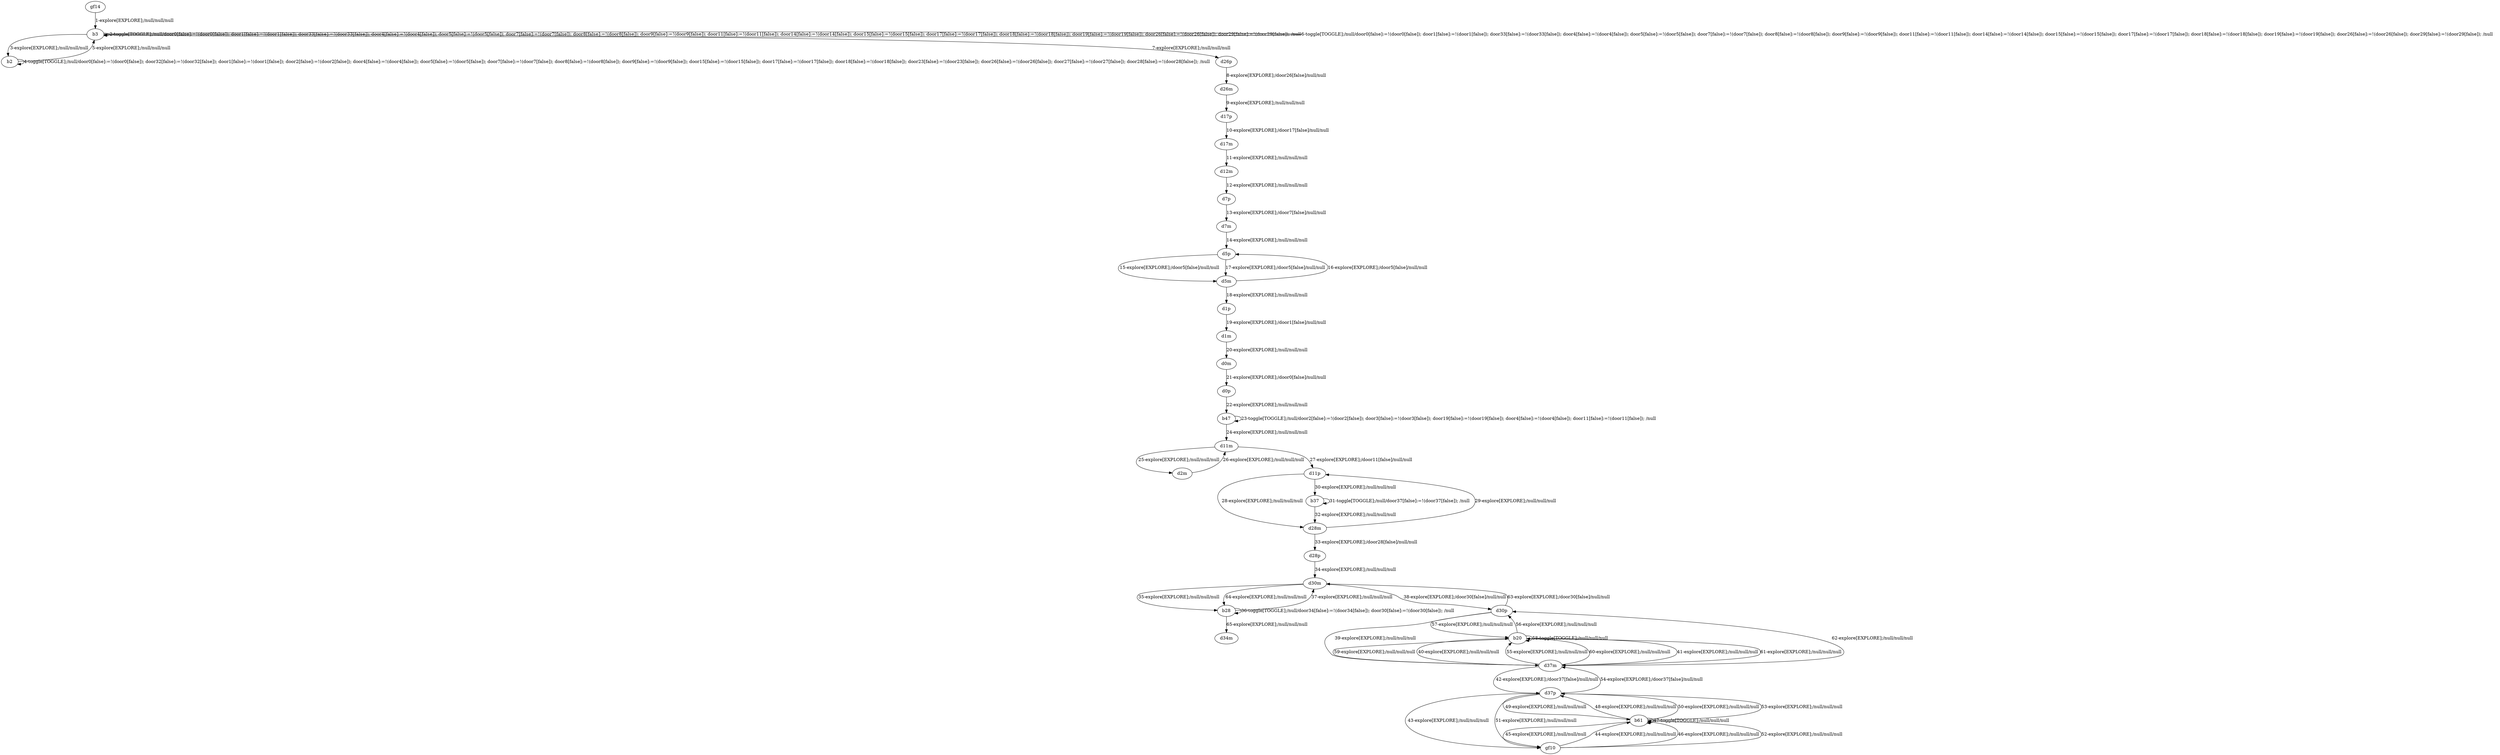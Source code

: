 # Total number of goals covered by this test: 1
# b28 --> d34m

digraph g {
"gf14" -> "b3" [label = "1-explore[EXPLORE];/null/null/null"];
"b3" -> "b3" [label = "2-toggle[TOGGLE];/null/door0[false]:=!(door0[false]); door1[false]:=!(door1[false]); door33[false]:=!(door33[false]); door4[false]:=!(door4[false]); door5[false]:=!(door5[false]); door7[false]:=!(door7[false]); door8[false]:=!(door8[false]); door9[false]:=!(door9[false]); door11[false]:=!(door11[false]); door14[false]:=!(door14[false]); door15[false]:=!(door15[false]); door17[false]:=!(door17[false]); door18[false]:=!(door18[false]); door19[false]:=!(door19[false]); door26[false]:=!(door26[false]); door29[false]:=!(door29[false]); /null"];
"b3" -> "b2" [label = "3-explore[EXPLORE];/null/null/null"];
"b2" -> "b2" [label = "4-toggle[TOGGLE];/null/door0[false]:=!(door0[false]); door32[false]:=!(door32[false]); door1[false]:=!(door1[false]); door2[false]:=!(door2[false]); door4[false]:=!(door4[false]); door5[false]:=!(door5[false]); door7[false]:=!(door7[false]); door8[false]:=!(door8[false]); door9[false]:=!(door9[false]); door15[false]:=!(door15[false]); door17[false]:=!(door17[false]); door18[false]:=!(door18[false]); door23[false]:=!(door23[false]); door26[false]:=!(door26[false]); door27[false]:=!(door27[false]); door28[false]:=!(door28[false]); /null"];
"b2" -> "b3" [label = "5-explore[EXPLORE];/null/null/null"];
"b3" -> "b3" [label = "6-toggle[TOGGLE];/null/door0[false]:=!(door0[false]); door1[false]:=!(door1[false]); door33[false]:=!(door33[false]); door4[false]:=!(door4[false]); door5[false]:=!(door5[false]); door7[false]:=!(door7[false]); door8[false]:=!(door8[false]); door9[false]:=!(door9[false]); door11[false]:=!(door11[false]); door14[false]:=!(door14[false]); door15[false]:=!(door15[false]); door17[false]:=!(door17[false]); door18[false]:=!(door18[false]); door19[false]:=!(door19[false]); door26[false]:=!(door26[false]); door29[false]:=!(door29[false]); /null"];
"b3" -> "d26p" [label = "7-explore[EXPLORE];/null/null/null"];
"d26p" -> "d26m" [label = "8-explore[EXPLORE];/door26[false]/null/null"];
"d26m" -> "d17p" [label = "9-explore[EXPLORE];/null/null/null"];
"d17p" -> "d17m" [label = "10-explore[EXPLORE];/door17[false]/null/null"];
"d17m" -> "d12m" [label = "11-explore[EXPLORE];/null/null/null"];
"d12m" -> "d7p" [label = "12-explore[EXPLORE];/null/null/null"];
"d7p" -> "d7m" [label = "13-explore[EXPLORE];/door7[false]/null/null"];
"d7m" -> "d5p" [label = "14-explore[EXPLORE];/null/null/null"];
"d5p" -> "d5m" [label = "15-explore[EXPLORE];/door5[false]/null/null"];
"d5m" -> "d5p" [label = "16-explore[EXPLORE];/door5[false]/null/null"];
"d5p" -> "d5m" [label = "17-explore[EXPLORE];/door5[false]/null/null"];
"d5m" -> "d1p" [label = "18-explore[EXPLORE];/null/null/null"];
"d1p" -> "d1m" [label = "19-explore[EXPLORE];/door1[false]/null/null"];
"d1m" -> "d0m" [label = "20-explore[EXPLORE];/null/null/null"];
"d0m" -> "d0p" [label = "21-explore[EXPLORE];/door0[false]/null/null"];
"d0p" -> "b47" [label = "22-explore[EXPLORE];/null/null/null"];
"b47" -> "b47" [label = "23-toggle[TOGGLE];/null/door2[false]:=!(door2[false]); door3[false]:=!(door3[false]); door19[false]:=!(door19[false]); door4[false]:=!(door4[false]); door11[false]:=!(door11[false]); /null"];
"b47" -> "d11m" [label = "24-explore[EXPLORE];/null/null/null"];
"d11m" -> "d2m" [label = "25-explore[EXPLORE];/null/null/null"];
"d2m" -> "d11m" [label = "26-explore[EXPLORE];/null/null/null"];
"d11m" -> "d11p" [label = "27-explore[EXPLORE];/door11[false]/null/null"];
"d11p" -> "d28m" [label = "28-explore[EXPLORE];/null/null/null"];
"d28m" -> "d11p" [label = "29-explore[EXPLORE];/null/null/null"];
"d11p" -> "b37" [label = "30-explore[EXPLORE];/null/null/null"];
"b37" -> "b37" [label = "31-toggle[TOGGLE];/null/door37[false]:=!(door37[false]); /null"];
"b37" -> "d28m" [label = "32-explore[EXPLORE];/null/null/null"];
"d28m" -> "d28p" [label = "33-explore[EXPLORE];/door28[false]/null/null"];
"d28p" -> "d30m" [label = "34-explore[EXPLORE];/null/null/null"];
"d30m" -> "b28" [label = "35-explore[EXPLORE];/null/null/null"];
"b28" -> "b28" [label = "36-toggle[TOGGLE];/null/door34[false]:=!(door34[false]); door30[false]:=!(door30[false]); /null"];
"b28" -> "d30m" [label = "37-explore[EXPLORE];/null/null/null"];
"d30m" -> "d30p" [label = "38-explore[EXPLORE];/door30[false]/null/null"];
"d30p" -> "d37m" [label = "39-explore[EXPLORE];/null/null/null"];
"d37m" -> "b20" [label = "40-explore[EXPLORE];/null/null/null"];
"b20" -> "d37m" [label = "41-explore[EXPLORE];/null/null/null"];
"d37m" -> "d37p" [label = "42-explore[EXPLORE];/door37[false]/null/null"];
"d37p" -> "gf10" [label = "43-explore[EXPLORE];/null/null/null"];
"gf10" -> "b61" [label = "44-explore[EXPLORE];/null/null/null"];
"b61" -> "gf10" [label = "45-explore[EXPLORE];/null/null/null"];
"gf10" -> "b61" [label = "46-explore[EXPLORE];/null/null/null"];
"b61" -> "b61" [label = "47-toggle[TOGGLE];/null/null/null"];
"b61" -> "d37p" [label = "48-explore[EXPLORE];/null/null/null"];
"d37p" -> "b61" [label = "49-explore[EXPLORE];/null/null/null"];
"b61" -> "d37p" [label = "50-explore[EXPLORE];/null/null/null"];
"d37p" -> "gf10" [label = "51-explore[EXPLORE];/null/null/null"];
"gf10" -> "b61" [label = "52-explore[EXPLORE];/null/null/null"];
"b61" -> "d37p" [label = "53-explore[EXPLORE];/null/null/null"];
"d37p" -> "d37m" [label = "54-explore[EXPLORE];/door37[false]/null/null"];
"d37m" -> "b20" [label = "55-explore[EXPLORE];/null/null/null"];
"b20" -> "d30p" [label = "56-explore[EXPLORE];/null/null/null"];
"d30p" -> "b20" [label = "57-explore[EXPLORE];/null/null/null"];
"b20" -> "b20" [label = "58-toggle[TOGGLE];/null/null/null"];
"b20" -> "d37m" [label = "59-explore[EXPLORE];/null/null/null"];
"d37m" -> "b20" [label = "60-explore[EXPLORE];/null/null/null"];
"b20" -> "d37m" [label = "61-explore[EXPLORE];/null/null/null"];
"d37m" -> "d30p" [label = "62-explore[EXPLORE];/null/null/null"];
"d30p" -> "d30m" [label = "63-explore[EXPLORE];/door30[false]/null/null"];
"d30m" -> "b28" [label = "64-explore[EXPLORE];/null/null/null"];
"b28" -> "d34m" [label = "65-explore[EXPLORE];/null/null/null"];
}